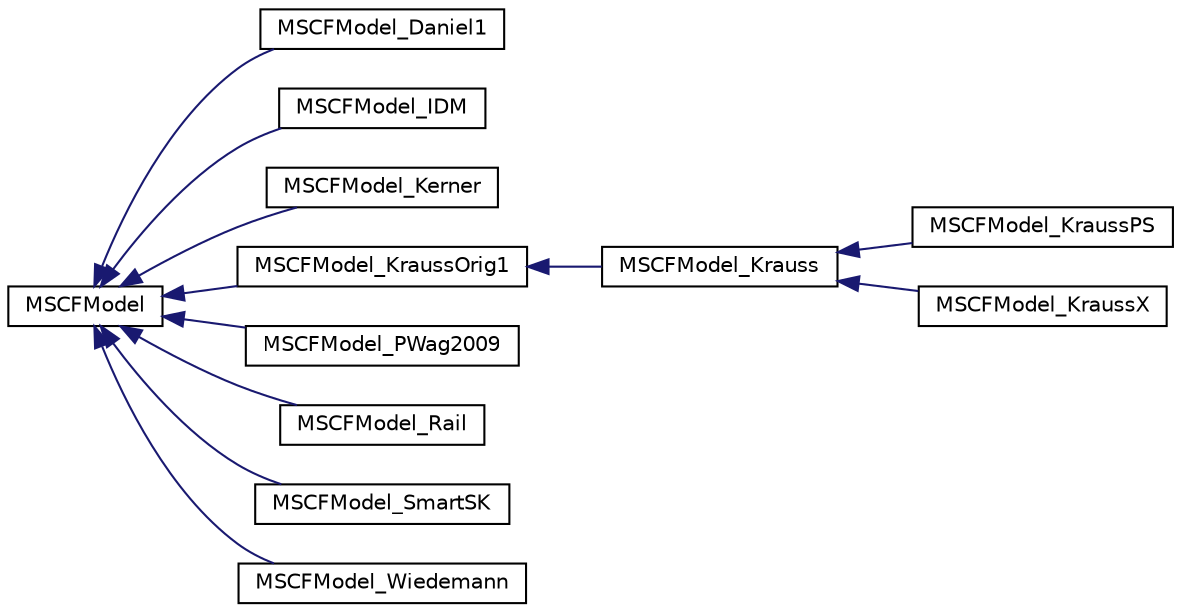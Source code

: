 digraph "Graphical Class Hierarchy"
{
  edge [fontname="Helvetica",fontsize="10",labelfontname="Helvetica",labelfontsize="10"];
  node [fontname="Helvetica",fontsize="10",shape=record];
  rankdir="LR";
  Node0 [label="MSCFModel",height=0.2,width=0.4,color="black", fillcolor="white", style="filled",URL="$d1/d9d/class_m_s_c_f_model.html",tooltip="The car-following model abstraction. "];
  Node0 -> Node1 [dir="back",color="midnightblue",fontsize="10",style="solid",fontname="Helvetica"];
  Node1 [label="MSCFModel_Daniel1",height=0.2,width=0.4,color="black", fillcolor="white", style="filled",URL="$d1/ddc/class_m_s_c_f_model___daniel1.html",tooltip="The original Krauss (1998) car-following model and parameter. "];
  Node0 -> Node2 [dir="back",color="midnightblue",fontsize="10",style="solid",fontname="Helvetica"];
  Node2 [label="MSCFModel_IDM",height=0.2,width=0.4,color="black", fillcolor="white", style="filled",URL="$da/d93/class_m_s_c_f_model___i_d_m.html",tooltip="The Intelligent Driver Model (IDM) car-following model. "];
  Node0 -> Node3 [dir="back",color="midnightblue",fontsize="10",style="solid",fontname="Helvetica"];
  Node3 [label="MSCFModel_Kerner",height=0.2,width=0.4,color="black", fillcolor="white", style="filled",URL="$d1/d3d/class_m_s_c_f_model___kerner.html",tooltip="car-following model by B. Kerner "];
  Node0 -> Node4 [dir="back",color="midnightblue",fontsize="10",style="solid",fontname="Helvetica"];
  Node4 [label="MSCFModel_KraussOrig1",height=0.2,width=0.4,color="black", fillcolor="white", style="filled",URL="$d3/d3a/class_m_s_c_f_model___krauss_orig1.html",tooltip="The original Krauss (1998) car-following model and parameter. "];
  Node4 -> Node5 [dir="back",color="midnightblue",fontsize="10",style="solid",fontname="Helvetica"];
  Node5 [label="MSCFModel_Krauss",height=0.2,width=0.4,color="black", fillcolor="white", style="filled",URL="$d3/d44/class_m_s_c_f_model___krauss.html",tooltip="Krauss car-following model, with acceleration decrease and faster start. "];
  Node5 -> Node6 [dir="back",color="midnightblue",fontsize="10",style="solid",fontname="Helvetica"];
  Node6 [label="MSCFModel_KraussPS",height=0.2,width=0.4,color="black", fillcolor="white", style="filled",URL="$d7/dd8/class_m_s_c_f_model___krauss_p_s.html",tooltip="Krauss car-following model, changing accel and speed by slope. "];
  Node5 -> Node7 [dir="back",color="midnightblue",fontsize="10",style="solid",fontname="Helvetica"];
  Node7 [label="MSCFModel_KraussX",height=0.2,width=0.4,color="black", fillcolor="white", style="filled",URL="$da/da6/class_m_s_c_f_model___krauss_x.html",tooltip="Krauss car-following model, changing accel and speed by slope. "];
  Node0 -> Node8 [dir="back",color="midnightblue",fontsize="10",style="solid",fontname="Helvetica"];
  Node8 [label="MSCFModel_PWag2009",height=0.2,width=0.4,color="black", fillcolor="white", style="filled",URL="$d4/d92/class_m_s_c_f_model___p_wag2009.html",tooltip="Scalable model based on Krauss by Peter Wagner. "];
  Node0 -> Node9 [dir="back",color="midnightblue",fontsize="10",style="solid",fontname="Helvetica"];
  Node9 [label="MSCFModel_Rail",height=0.2,width=0.4,color="black", fillcolor="white", style="filled",URL="$dc/d83/class_m_s_c_f_model___rail.html"];
  Node0 -> Node10 [dir="back",color="midnightblue",fontsize="10",style="solid",fontname="Helvetica"];
  Node10 [label="MSCFModel_SmartSK",height=0.2,width=0.4,color="black", fillcolor="white", style="filled",URL="$d0/d55/class_m_s_c_f_model___smart_s_k.html",tooltip="The original Krauss (1998) car-following model and parameter. "];
  Node0 -> Node11 [dir="back",color="midnightblue",fontsize="10",style="solid",fontname="Helvetica"];
  Node11 [label="MSCFModel_Wiedemann",height=0.2,width=0.4,color="black", fillcolor="white", style="filled",URL="$de/d42/class_m_s_c_f_model___wiedemann.html",tooltip="The Wiedemann Model car-following model. "];
}
